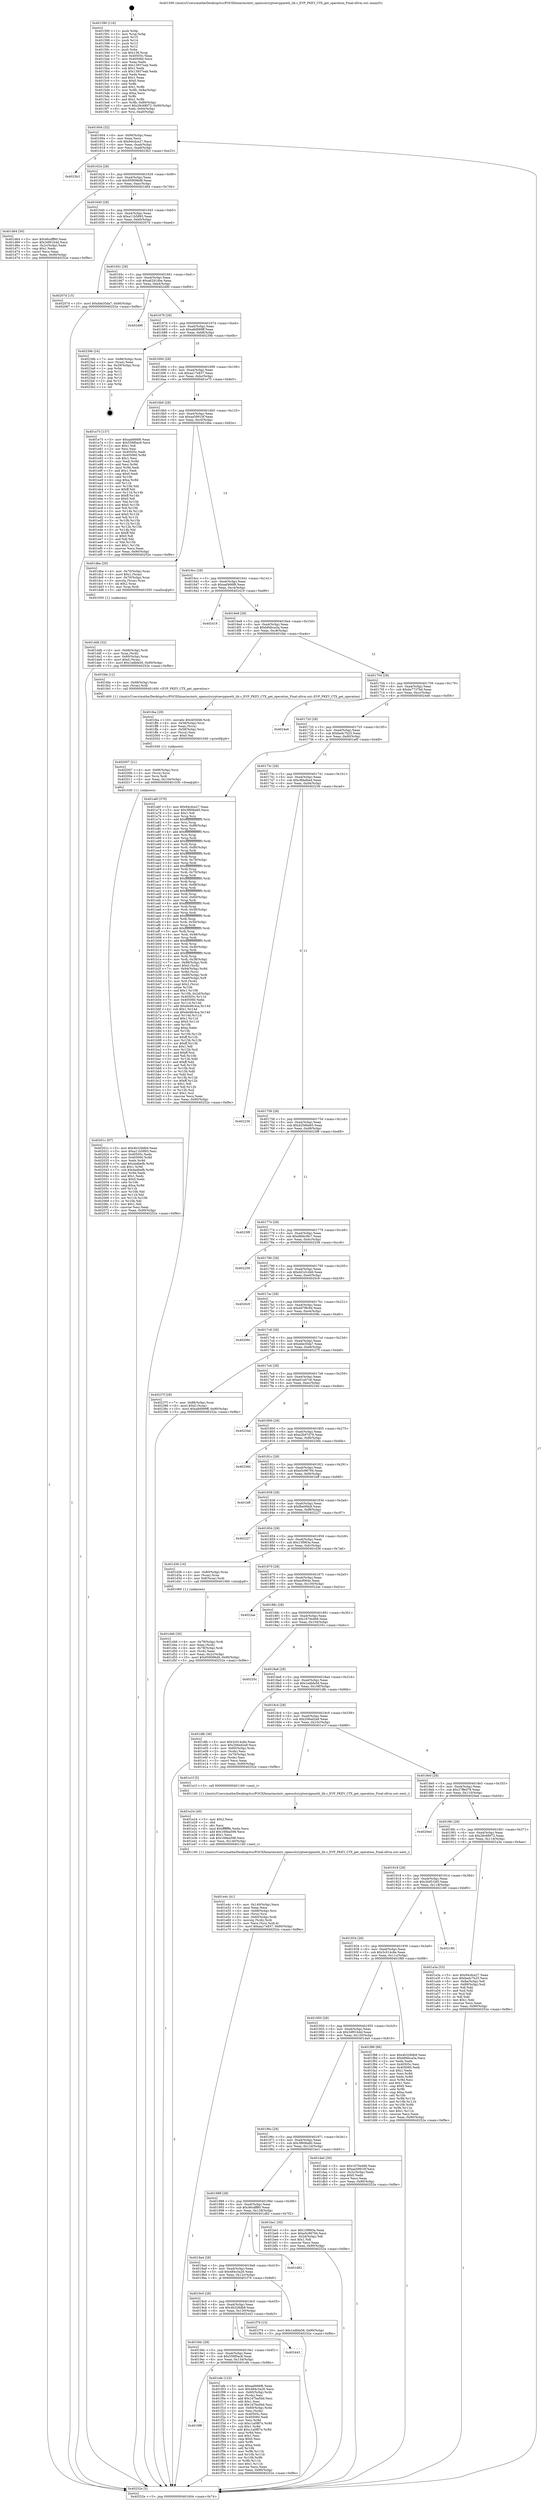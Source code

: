 digraph "0x401590" {
  label = "0x401590 (/mnt/c/Users/mathe/Desktop/tcc/POCII/binaries/extr_opensslcryptoevppmeth_lib.c_EVP_PKEY_CTX_get_operation_Final-ollvm.out::main(0))"
  labelloc = "t"
  node[shape=record]

  Entry [label="",width=0.3,height=0.3,shape=circle,fillcolor=black,style=filled]
  "0x401604" [label="{
     0x401604 [32]\l
     | [instrs]\l
     &nbsp;&nbsp;0x401604 \<+6\>: mov -0x90(%rbp),%eax\l
     &nbsp;&nbsp;0x40160a \<+2\>: mov %eax,%ecx\l
     &nbsp;&nbsp;0x40160c \<+6\>: sub $0x94cdce27,%ecx\l
     &nbsp;&nbsp;0x401612 \<+6\>: mov %eax,-0xa4(%rbp)\l
     &nbsp;&nbsp;0x401618 \<+6\>: mov %ecx,-0xa8(%rbp)\l
     &nbsp;&nbsp;0x40161e \<+6\>: je 00000000004023b3 \<main+0xe23\>\l
  }"]
  "0x4023b3" [label="{
     0x4023b3\l
  }", style=dashed]
  "0x401624" [label="{
     0x401624 [28]\l
     | [instrs]\l
     &nbsp;&nbsp;0x401624 \<+5\>: jmp 0000000000401629 \<main+0x99\>\l
     &nbsp;&nbsp;0x401629 \<+6\>: mov -0xa4(%rbp),%eax\l
     &nbsp;&nbsp;0x40162f \<+5\>: sub $0x959096d9,%eax\l
     &nbsp;&nbsp;0x401634 \<+6\>: mov %eax,-0xac(%rbp)\l
     &nbsp;&nbsp;0x40163a \<+6\>: je 0000000000401d64 \<main+0x7d4\>\l
  }"]
  Exit [label="",width=0.3,height=0.3,shape=circle,fillcolor=black,style=filled,peripheries=2]
  "0x401d64" [label="{
     0x401d64 [30]\l
     | [instrs]\l
     &nbsp;&nbsp;0x401d64 \<+5\>: mov $0x46cdff60,%eax\l
     &nbsp;&nbsp;0x401d69 \<+5\>: mov $0x3df01b4d,%ecx\l
     &nbsp;&nbsp;0x401d6e \<+3\>: mov -0x2c(%rbp),%edx\l
     &nbsp;&nbsp;0x401d71 \<+3\>: cmp $0x1,%edx\l
     &nbsp;&nbsp;0x401d74 \<+3\>: cmovl %ecx,%eax\l
     &nbsp;&nbsp;0x401d77 \<+6\>: mov %eax,-0x90(%rbp)\l
     &nbsp;&nbsp;0x401d7d \<+5\>: jmp 000000000040252e \<main+0xf9e\>\l
  }"]
  "0x401640" [label="{
     0x401640 [28]\l
     | [instrs]\l
     &nbsp;&nbsp;0x401640 \<+5\>: jmp 0000000000401645 \<main+0xb5\>\l
     &nbsp;&nbsp;0x401645 \<+6\>: mov -0xa4(%rbp),%eax\l
     &nbsp;&nbsp;0x40164b \<+5\>: sub $0xa11b5893,%eax\l
     &nbsp;&nbsp;0x401650 \<+6\>: mov %eax,-0xb0(%rbp)\l
     &nbsp;&nbsp;0x401656 \<+6\>: je 000000000040207d \<main+0xaed\>\l
  }"]
  "0x40201c" [label="{
     0x40201c [97]\l
     | [instrs]\l
     &nbsp;&nbsp;0x40201c \<+5\>: mov $0x4b328db9,%eax\l
     &nbsp;&nbsp;0x402021 \<+5\>: mov $0xa11b5893,%esi\l
     &nbsp;&nbsp;0x402026 \<+7\>: mov 0x40505c,%edx\l
     &nbsp;&nbsp;0x40202d \<+8\>: mov 0x405060,%r8d\l
     &nbsp;&nbsp;0x402035 \<+3\>: mov %edx,%r9d\l
     &nbsp;&nbsp;0x402038 \<+7\>: add $0x4adbefb,%r9d\l
     &nbsp;&nbsp;0x40203f \<+4\>: sub $0x1,%r9d\l
     &nbsp;&nbsp;0x402043 \<+7\>: sub $0x4adbefb,%r9d\l
     &nbsp;&nbsp;0x40204a \<+4\>: imul %r9d,%edx\l
     &nbsp;&nbsp;0x40204e \<+3\>: and $0x1,%edx\l
     &nbsp;&nbsp;0x402051 \<+3\>: cmp $0x0,%edx\l
     &nbsp;&nbsp;0x402054 \<+4\>: sete %r10b\l
     &nbsp;&nbsp;0x402058 \<+4\>: cmp $0xa,%r8d\l
     &nbsp;&nbsp;0x40205c \<+4\>: setl %r11b\l
     &nbsp;&nbsp;0x402060 \<+3\>: mov %r10b,%bl\l
     &nbsp;&nbsp;0x402063 \<+3\>: and %r11b,%bl\l
     &nbsp;&nbsp;0x402066 \<+3\>: xor %r11b,%r10b\l
     &nbsp;&nbsp;0x402069 \<+3\>: or %r10b,%bl\l
     &nbsp;&nbsp;0x40206c \<+3\>: test $0x1,%bl\l
     &nbsp;&nbsp;0x40206f \<+3\>: cmovne %esi,%eax\l
     &nbsp;&nbsp;0x402072 \<+6\>: mov %eax,-0x90(%rbp)\l
     &nbsp;&nbsp;0x402078 \<+5\>: jmp 000000000040252e \<main+0xf9e\>\l
  }"]
  "0x40207d" [label="{
     0x40207d [15]\l
     | [instrs]\l
     &nbsp;&nbsp;0x40207d \<+10\>: movl $0xdde35da7,-0x90(%rbp)\l
     &nbsp;&nbsp;0x402087 \<+5\>: jmp 000000000040252e \<main+0xf9e\>\l
  }"]
  "0x40165c" [label="{
     0x40165c [28]\l
     | [instrs]\l
     &nbsp;&nbsp;0x40165c \<+5\>: jmp 0000000000401661 \<main+0xd1\>\l
     &nbsp;&nbsp;0x401661 \<+6\>: mov -0xa4(%rbp),%eax\l
     &nbsp;&nbsp;0x401667 \<+5\>: sub $0xa62914be,%eax\l
     &nbsp;&nbsp;0x40166c \<+6\>: mov %eax,-0xb4(%rbp)\l
     &nbsp;&nbsp;0x401672 \<+6\>: je 0000000000402490 \<main+0xf00\>\l
  }"]
  "0x402007" [label="{
     0x402007 [21]\l
     | [instrs]\l
     &nbsp;&nbsp;0x402007 \<+4\>: mov -0x68(%rbp),%rcx\l
     &nbsp;&nbsp;0x40200b \<+3\>: mov (%rcx),%rcx\l
     &nbsp;&nbsp;0x40200e \<+3\>: mov %rcx,%rdi\l
     &nbsp;&nbsp;0x402011 \<+6\>: mov %eax,-0x144(%rbp)\l
     &nbsp;&nbsp;0x402017 \<+5\>: call 0000000000401030 \<free@plt\>\l
     | [calls]\l
     &nbsp;&nbsp;0x401030 \{1\} (unknown)\l
  }"]
  "0x402490" [label="{
     0x402490\l
  }", style=dashed]
  "0x401678" [label="{
     0x401678 [28]\l
     | [instrs]\l
     &nbsp;&nbsp;0x401678 \<+5\>: jmp 000000000040167d \<main+0xed\>\l
     &nbsp;&nbsp;0x40167d \<+6\>: mov -0xa4(%rbp),%eax\l
     &nbsp;&nbsp;0x401683 \<+5\>: sub $0xa8d999ff,%eax\l
     &nbsp;&nbsp;0x401688 \<+6\>: mov %eax,-0xb8(%rbp)\l
     &nbsp;&nbsp;0x40168e \<+6\>: je 000000000040239b \<main+0xe0b\>\l
  }"]
  "0x401fea" [label="{
     0x401fea [29]\l
     | [instrs]\l
     &nbsp;&nbsp;0x401fea \<+10\>: movabs $0x4030d6,%rdi\l
     &nbsp;&nbsp;0x401ff4 \<+4\>: mov -0x58(%rbp),%rcx\l
     &nbsp;&nbsp;0x401ff8 \<+2\>: mov %eax,(%rcx)\l
     &nbsp;&nbsp;0x401ffa \<+4\>: mov -0x58(%rbp),%rcx\l
     &nbsp;&nbsp;0x401ffe \<+2\>: mov (%rcx),%esi\l
     &nbsp;&nbsp;0x402000 \<+2\>: mov $0x0,%al\l
     &nbsp;&nbsp;0x402002 \<+5\>: call 0000000000401040 \<printf@plt\>\l
     | [calls]\l
     &nbsp;&nbsp;0x401040 \{1\} (unknown)\l
  }"]
  "0x40239b" [label="{
     0x40239b [24]\l
     | [instrs]\l
     &nbsp;&nbsp;0x40239b \<+7\>: mov -0x88(%rbp),%rax\l
     &nbsp;&nbsp;0x4023a2 \<+2\>: mov (%rax),%eax\l
     &nbsp;&nbsp;0x4023a4 \<+4\>: lea -0x28(%rbp),%rsp\l
     &nbsp;&nbsp;0x4023a8 \<+1\>: pop %rbx\l
     &nbsp;&nbsp;0x4023a9 \<+2\>: pop %r12\l
     &nbsp;&nbsp;0x4023ab \<+2\>: pop %r13\l
     &nbsp;&nbsp;0x4023ad \<+2\>: pop %r14\l
     &nbsp;&nbsp;0x4023af \<+2\>: pop %r15\l
     &nbsp;&nbsp;0x4023b1 \<+1\>: pop %rbp\l
     &nbsp;&nbsp;0x4023b2 \<+1\>: ret\l
  }"]
  "0x401694" [label="{
     0x401694 [28]\l
     | [instrs]\l
     &nbsp;&nbsp;0x401694 \<+5\>: jmp 0000000000401699 \<main+0x109\>\l
     &nbsp;&nbsp;0x401699 \<+6\>: mov -0xa4(%rbp),%eax\l
     &nbsp;&nbsp;0x40169f \<+5\>: sub $0xaa17e837,%eax\l
     &nbsp;&nbsp;0x4016a4 \<+6\>: mov %eax,-0xbc(%rbp)\l
     &nbsp;&nbsp;0x4016aa \<+6\>: je 0000000000401e75 \<main+0x8e5\>\l
  }"]
  "0x4019f8" [label="{
     0x4019f8\l
  }", style=dashed]
  "0x401e75" [label="{
     0x401e75 [137]\l
     | [instrs]\l
     &nbsp;&nbsp;0x401e75 \<+5\>: mov $0xaaf466f6,%eax\l
     &nbsp;&nbsp;0x401e7a \<+5\>: mov $0x559f0ac8,%ecx\l
     &nbsp;&nbsp;0x401e7f \<+2\>: mov $0x1,%dl\l
     &nbsp;&nbsp;0x401e81 \<+2\>: xor %esi,%esi\l
     &nbsp;&nbsp;0x401e83 \<+7\>: mov 0x40505c,%edi\l
     &nbsp;&nbsp;0x401e8a \<+8\>: mov 0x405060,%r8d\l
     &nbsp;&nbsp;0x401e92 \<+3\>: sub $0x1,%esi\l
     &nbsp;&nbsp;0x401e95 \<+3\>: mov %edi,%r9d\l
     &nbsp;&nbsp;0x401e98 \<+3\>: add %esi,%r9d\l
     &nbsp;&nbsp;0x401e9b \<+4\>: imul %r9d,%edi\l
     &nbsp;&nbsp;0x401e9f \<+3\>: and $0x1,%edi\l
     &nbsp;&nbsp;0x401ea2 \<+3\>: cmp $0x0,%edi\l
     &nbsp;&nbsp;0x401ea5 \<+4\>: sete %r10b\l
     &nbsp;&nbsp;0x401ea9 \<+4\>: cmp $0xa,%r8d\l
     &nbsp;&nbsp;0x401ead \<+4\>: setl %r11b\l
     &nbsp;&nbsp;0x401eb1 \<+3\>: mov %r10b,%bl\l
     &nbsp;&nbsp;0x401eb4 \<+3\>: xor $0xff,%bl\l
     &nbsp;&nbsp;0x401eb7 \<+3\>: mov %r11b,%r14b\l
     &nbsp;&nbsp;0x401eba \<+4\>: xor $0xff,%r14b\l
     &nbsp;&nbsp;0x401ebe \<+3\>: xor $0x0,%dl\l
     &nbsp;&nbsp;0x401ec1 \<+3\>: mov %bl,%r15b\l
     &nbsp;&nbsp;0x401ec4 \<+4\>: and $0x0,%r15b\l
     &nbsp;&nbsp;0x401ec8 \<+3\>: and %dl,%r10b\l
     &nbsp;&nbsp;0x401ecb \<+3\>: mov %r14b,%r12b\l
     &nbsp;&nbsp;0x401ece \<+4\>: and $0x0,%r12b\l
     &nbsp;&nbsp;0x401ed2 \<+3\>: and %dl,%r11b\l
     &nbsp;&nbsp;0x401ed5 \<+3\>: or %r10b,%r15b\l
     &nbsp;&nbsp;0x401ed8 \<+3\>: or %r11b,%r12b\l
     &nbsp;&nbsp;0x401edb \<+3\>: xor %r12b,%r15b\l
     &nbsp;&nbsp;0x401ede \<+3\>: or %r14b,%bl\l
     &nbsp;&nbsp;0x401ee1 \<+3\>: xor $0xff,%bl\l
     &nbsp;&nbsp;0x401ee4 \<+3\>: or $0x0,%dl\l
     &nbsp;&nbsp;0x401ee7 \<+2\>: and %dl,%bl\l
     &nbsp;&nbsp;0x401ee9 \<+3\>: or %bl,%r15b\l
     &nbsp;&nbsp;0x401eec \<+4\>: test $0x1,%r15b\l
     &nbsp;&nbsp;0x401ef0 \<+3\>: cmovne %ecx,%eax\l
     &nbsp;&nbsp;0x401ef3 \<+6\>: mov %eax,-0x90(%rbp)\l
     &nbsp;&nbsp;0x401ef9 \<+5\>: jmp 000000000040252e \<main+0xf9e\>\l
  }"]
  "0x4016b0" [label="{
     0x4016b0 [28]\l
     | [instrs]\l
     &nbsp;&nbsp;0x4016b0 \<+5\>: jmp 00000000004016b5 \<main+0x125\>\l
     &nbsp;&nbsp;0x4016b5 \<+6\>: mov -0xa4(%rbp),%eax\l
     &nbsp;&nbsp;0x4016bb \<+5\>: sub $0xaa59910f,%eax\l
     &nbsp;&nbsp;0x4016c0 \<+6\>: mov %eax,-0xc0(%rbp)\l
     &nbsp;&nbsp;0x4016c6 \<+6\>: je 0000000000401dbe \<main+0x82e\>\l
  }"]
  "0x401efe" [label="{
     0x401efe [123]\l
     | [instrs]\l
     &nbsp;&nbsp;0x401efe \<+5\>: mov $0xaaf466f6,%eax\l
     &nbsp;&nbsp;0x401f03 \<+5\>: mov $0x484c5a26,%ecx\l
     &nbsp;&nbsp;0x401f08 \<+4\>: mov -0x60(%rbp),%rdx\l
     &nbsp;&nbsp;0x401f0c \<+2\>: mov (%rdx),%esi\l
     &nbsp;&nbsp;0x401f0e \<+6\>: add $0x1d7ba5bd,%esi\l
     &nbsp;&nbsp;0x401f14 \<+3\>: add $0x1,%esi\l
     &nbsp;&nbsp;0x401f17 \<+6\>: sub $0x1d7ba5bd,%esi\l
     &nbsp;&nbsp;0x401f1d \<+4\>: mov -0x60(%rbp),%rdx\l
     &nbsp;&nbsp;0x401f21 \<+2\>: mov %esi,(%rdx)\l
     &nbsp;&nbsp;0x401f23 \<+7\>: mov 0x40505c,%esi\l
     &nbsp;&nbsp;0x401f2a \<+7\>: mov 0x405060,%edi\l
     &nbsp;&nbsp;0x401f31 \<+3\>: mov %esi,%r8d\l
     &nbsp;&nbsp;0x401f34 \<+7\>: sub $0xc1a0f87e,%r8d\l
     &nbsp;&nbsp;0x401f3b \<+4\>: sub $0x1,%r8d\l
     &nbsp;&nbsp;0x401f3f \<+7\>: add $0xc1a0f87e,%r8d\l
     &nbsp;&nbsp;0x401f46 \<+4\>: imul %r8d,%esi\l
     &nbsp;&nbsp;0x401f4a \<+3\>: and $0x1,%esi\l
     &nbsp;&nbsp;0x401f4d \<+3\>: cmp $0x0,%esi\l
     &nbsp;&nbsp;0x401f50 \<+4\>: sete %r9b\l
     &nbsp;&nbsp;0x401f54 \<+3\>: cmp $0xa,%edi\l
     &nbsp;&nbsp;0x401f57 \<+4\>: setl %r10b\l
     &nbsp;&nbsp;0x401f5b \<+3\>: mov %r9b,%r11b\l
     &nbsp;&nbsp;0x401f5e \<+3\>: and %r10b,%r11b\l
     &nbsp;&nbsp;0x401f61 \<+3\>: xor %r10b,%r9b\l
     &nbsp;&nbsp;0x401f64 \<+3\>: or %r9b,%r11b\l
     &nbsp;&nbsp;0x401f67 \<+4\>: test $0x1,%r11b\l
     &nbsp;&nbsp;0x401f6b \<+3\>: cmovne %ecx,%eax\l
     &nbsp;&nbsp;0x401f6e \<+6\>: mov %eax,-0x90(%rbp)\l
     &nbsp;&nbsp;0x401f74 \<+5\>: jmp 000000000040252e \<main+0xf9e\>\l
  }"]
  "0x401dbe" [label="{
     0x401dbe [29]\l
     | [instrs]\l
     &nbsp;&nbsp;0x401dbe \<+4\>: mov -0x70(%rbp),%rax\l
     &nbsp;&nbsp;0x401dc2 \<+6\>: movl $0x1,(%rax)\l
     &nbsp;&nbsp;0x401dc8 \<+4\>: mov -0x70(%rbp),%rax\l
     &nbsp;&nbsp;0x401dcc \<+3\>: movslq (%rax),%rax\l
     &nbsp;&nbsp;0x401dcf \<+4\>: shl $0x2,%rax\l
     &nbsp;&nbsp;0x401dd3 \<+3\>: mov %rax,%rdi\l
     &nbsp;&nbsp;0x401dd6 \<+5\>: call 0000000000401050 \<malloc@plt\>\l
     | [calls]\l
     &nbsp;&nbsp;0x401050 \{1\} (unknown)\l
  }"]
  "0x4016cc" [label="{
     0x4016cc [28]\l
     | [instrs]\l
     &nbsp;&nbsp;0x4016cc \<+5\>: jmp 00000000004016d1 \<main+0x141\>\l
     &nbsp;&nbsp;0x4016d1 \<+6\>: mov -0xa4(%rbp),%eax\l
     &nbsp;&nbsp;0x4016d7 \<+5\>: sub $0xaaf466f6,%eax\l
     &nbsp;&nbsp;0x4016dc \<+6\>: mov %eax,-0xc4(%rbp)\l
     &nbsp;&nbsp;0x4016e2 \<+6\>: je 0000000000402419 \<main+0xe89\>\l
  }"]
  "0x4019dc" [label="{
     0x4019dc [28]\l
     | [instrs]\l
     &nbsp;&nbsp;0x4019dc \<+5\>: jmp 00000000004019e1 \<main+0x451\>\l
     &nbsp;&nbsp;0x4019e1 \<+6\>: mov -0xa4(%rbp),%eax\l
     &nbsp;&nbsp;0x4019e7 \<+5\>: sub $0x559f0ac8,%eax\l
     &nbsp;&nbsp;0x4019ec \<+6\>: mov %eax,-0x134(%rbp)\l
     &nbsp;&nbsp;0x4019f2 \<+6\>: je 0000000000401efe \<main+0x96e\>\l
  }"]
  "0x402419" [label="{
     0x402419\l
  }", style=dashed]
  "0x4016e8" [label="{
     0x4016e8 [28]\l
     | [instrs]\l
     &nbsp;&nbsp;0x4016e8 \<+5\>: jmp 00000000004016ed \<main+0x15d\>\l
     &nbsp;&nbsp;0x4016ed \<+6\>: mov -0xa4(%rbp),%eax\l
     &nbsp;&nbsp;0x4016f3 \<+5\>: sub $0xb84bca3a,%eax\l
     &nbsp;&nbsp;0x4016f8 \<+6\>: mov %eax,-0xc8(%rbp)\l
     &nbsp;&nbsp;0x4016fe \<+6\>: je 0000000000401fde \<main+0xa4e\>\l
  }"]
  "0x402443" [label="{
     0x402443\l
  }", style=dashed]
  "0x401fde" [label="{
     0x401fde [12]\l
     | [instrs]\l
     &nbsp;&nbsp;0x401fde \<+4\>: mov -0x68(%rbp),%rax\l
     &nbsp;&nbsp;0x401fe2 \<+3\>: mov (%rax),%rdi\l
     &nbsp;&nbsp;0x401fe5 \<+5\>: call 0000000000401400 \<EVP_PKEY_CTX_get_operation\>\l
     | [calls]\l
     &nbsp;&nbsp;0x401400 \{1\} (/mnt/c/Users/mathe/Desktop/tcc/POCII/binaries/extr_opensslcryptoevppmeth_lib.c_EVP_PKEY_CTX_get_operation_Final-ollvm.out::EVP_PKEY_CTX_get_operation)\l
  }"]
  "0x401704" [label="{
     0x401704 [28]\l
     | [instrs]\l
     &nbsp;&nbsp;0x401704 \<+5\>: jmp 0000000000401709 \<main+0x179\>\l
     &nbsp;&nbsp;0x401709 \<+6\>: mov -0xa4(%rbp),%eax\l
     &nbsp;&nbsp;0x40170f \<+5\>: sub $0xbe7737bd,%eax\l
     &nbsp;&nbsp;0x401714 \<+6\>: mov %eax,-0xcc(%rbp)\l
     &nbsp;&nbsp;0x40171a \<+6\>: je 00000000004024e6 \<main+0xf56\>\l
  }"]
  "0x4019c0" [label="{
     0x4019c0 [28]\l
     | [instrs]\l
     &nbsp;&nbsp;0x4019c0 \<+5\>: jmp 00000000004019c5 \<main+0x435\>\l
     &nbsp;&nbsp;0x4019c5 \<+6\>: mov -0xa4(%rbp),%eax\l
     &nbsp;&nbsp;0x4019cb \<+5\>: sub $0x4b328db9,%eax\l
     &nbsp;&nbsp;0x4019d0 \<+6\>: mov %eax,-0x130(%rbp)\l
     &nbsp;&nbsp;0x4019d6 \<+6\>: je 0000000000402443 \<main+0xeb3\>\l
  }"]
  "0x4024e6" [label="{
     0x4024e6\l
  }", style=dashed]
  "0x401720" [label="{
     0x401720 [28]\l
     | [instrs]\l
     &nbsp;&nbsp;0x401720 \<+5\>: jmp 0000000000401725 \<main+0x195\>\l
     &nbsp;&nbsp;0x401725 \<+6\>: mov -0xa4(%rbp),%eax\l
     &nbsp;&nbsp;0x40172b \<+5\>: sub $0xbedc7b25,%eax\l
     &nbsp;&nbsp;0x401730 \<+6\>: mov %eax,-0xd0(%rbp)\l
     &nbsp;&nbsp;0x401736 \<+6\>: je 0000000000401a6f \<main+0x4df\>\l
  }"]
  "0x401f79" [label="{
     0x401f79 [15]\l
     | [instrs]\l
     &nbsp;&nbsp;0x401f79 \<+10\>: movl $0x1edbfa56,-0x90(%rbp)\l
     &nbsp;&nbsp;0x401f83 \<+5\>: jmp 000000000040252e \<main+0xf9e\>\l
  }"]
  "0x401a6f" [label="{
     0x401a6f [370]\l
     | [instrs]\l
     &nbsp;&nbsp;0x401a6f \<+5\>: mov $0x94cdce27,%eax\l
     &nbsp;&nbsp;0x401a74 \<+5\>: mov $0x3f606a60,%ecx\l
     &nbsp;&nbsp;0x401a79 \<+2\>: mov $0x1,%dl\l
     &nbsp;&nbsp;0x401a7b \<+3\>: mov %rsp,%rsi\l
     &nbsp;&nbsp;0x401a7e \<+4\>: add $0xfffffffffffffff0,%rsi\l
     &nbsp;&nbsp;0x401a82 \<+3\>: mov %rsi,%rsp\l
     &nbsp;&nbsp;0x401a85 \<+7\>: mov %rsi,-0x88(%rbp)\l
     &nbsp;&nbsp;0x401a8c \<+3\>: mov %rsp,%rsi\l
     &nbsp;&nbsp;0x401a8f \<+4\>: add $0xfffffffffffffff0,%rsi\l
     &nbsp;&nbsp;0x401a93 \<+3\>: mov %rsi,%rsp\l
     &nbsp;&nbsp;0x401a96 \<+3\>: mov %rsp,%rdi\l
     &nbsp;&nbsp;0x401a99 \<+4\>: add $0xfffffffffffffff0,%rdi\l
     &nbsp;&nbsp;0x401a9d \<+3\>: mov %rdi,%rsp\l
     &nbsp;&nbsp;0x401aa0 \<+4\>: mov %rdi,-0x80(%rbp)\l
     &nbsp;&nbsp;0x401aa4 \<+3\>: mov %rsp,%rdi\l
     &nbsp;&nbsp;0x401aa7 \<+4\>: add $0xfffffffffffffff0,%rdi\l
     &nbsp;&nbsp;0x401aab \<+3\>: mov %rdi,%rsp\l
     &nbsp;&nbsp;0x401aae \<+4\>: mov %rdi,-0x78(%rbp)\l
     &nbsp;&nbsp;0x401ab2 \<+3\>: mov %rsp,%rdi\l
     &nbsp;&nbsp;0x401ab5 \<+4\>: add $0xfffffffffffffff0,%rdi\l
     &nbsp;&nbsp;0x401ab9 \<+3\>: mov %rdi,%rsp\l
     &nbsp;&nbsp;0x401abc \<+4\>: mov %rdi,-0x70(%rbp)\l
     &nbsp;&nbsp;0x401ac0 \<+3\>: mov %rsp,%rdi\l
     &nbsp;&nbsp;0x401ac3 \<+4\>: add $0xfffffffffffffff0,%rdi\l
     &nbsp;&nbsp;0x401ac7 \<+3\>: mov %rdi,%rsp\l
     &nbsp;&nbsp;0x401aca \<+4\>: mov %rdi,-0x68(%rbp)\l
     &nbsp;&nbsp;0x401ace \<+3\>: mov %rsp,%rdi\l
     &nbsp;&nbsp;0x401ad1 \<+4\>: add $0xfffffffffffffff0,%rdi\l
     &nbsp;&nbsp;0x401ad5 \<+3\>: mov %rdi,%rsp\l
     &nbsp;&nbsp;0x401ad8 \<+4\>: mov %rdi,-0x60(%rbp)\l
     &nbsp;&nbsp;0x401adc \<+3\>: mov %rsp,%rdi\l
     &nbsp;&nbsp;0x401adf \<+4\>: add $0xfffffffffffffff0,%rdi\l
     &nbsp;&nbsp;0x401ae3 \<+3\>: mov %rdi,%rsp\l
     &nbsp;&nbsp;0x401ae6 \<+4\>: mov %rdi,-0x58(%rbp)\l
     &nbsp;&nbsp;0x401aea \<+3\>: mov %rsp,%rdi\l
     &nbsp;&nbsp;0x401aed \<+4\>: add $0xfffffffffffffff0,%rdi\l
     &nbsp;&nbsp;0x401af1 \<+3\>: mov %rdi,%rsp\l
     &nbsp;&nbsp;0x401af4 \<+4\>: mov %rdi,-0x50(%rbp)\l
     &nbsp;&nbsp;0x401af8 \<+3\>: mov %rsp,%rdi\l
     &nbsp;&nbsp;0x401afb \<+4\>: add $0xfffffffffffffff0,%rdi\l
     &nbsp;&nbsp;0x401aff \<+3\>: mov %rdi,%rsp\l
     &nbsp;&nbsp;0x401b02 \<+4\>: mov %rdi,-0x48(%rbp)\l
     &nbsp;&nbsp;0x401b06 \<+3\>: mov %rsp,%rdi\l
     &nbsp;&nbsp;0x401b09 \<+4\>: add $0xfffffffffffffff0,%rdi\l
     &nbsp;&nbsp;0x401b0d \<+3\>: mov %rdi,%rsp\l
     &nbsp;&nbsp;0x401b10 \<+4\>: mov %rdi,-0x40(%rbp)\l
     &nbsp;&nbsp;0x401b14 \<+3\>: mov %rsp,%rdi\l
     &nbsp;&nbsp;0x401b17 \<+4\>: add $0xfffffffffffffff0,%rdi\l
     &nbsp;&nbsp;0x401b1b \<+3\>: mov %rdi,%rsp\l
     &nbsp;&nbsp;0x401b1e \<+4\>: mov %rdi,-0x38(%rbp)\l
     &nbsp;&nbsp;0x401b22 \<+7\>: mov -0x88(%rbp),%rdi\l
     &nbsp;&nbsp;0x401b29 \<+6\>: movl $0x0,(%rdi)\l
     &nbsp;&nbsp;0x401b2f \<+7\>: mov -0x94(%rbp),%r8d\l
     &nbsp;&nbsp;0x401b36 \<+3\>: mov %r8d,(%rsi)\l
     &nbsp;&nbsp;0x401b39 \<+4\>: mov -0x80(%rbp),%rdi\l
     &nbsp;&nbsp;0x401b3d \<+7\>: mov -0xa0(%rbp),%r9\l
     &nbsp;&nbsp;0x401b44 \<+3\>: mov %r9,(%rdi)\l
     &nbsp;&nbsp;0x401b47 \<+3\>: cmpl $0x2,(%rsi)\l
     &nbsp;&nbsp;0x401b4a \<+4\>: setne %r10b\l
     &nbsp;&nbsp;0x401b4e \<+4\>: and $0x1,%r10b\l
     &nbsp;&nbsp;0x401b52 \<+4\>: mov %r10b,-0x2d(%rbp)\l
     &nbsp;&nbsp;0x401b56 \<+8\>: mov 0x40505c,%r11d\l
     &nbsp;&nbsp;0x401b5e \<+7\>: mov 0x405060,%ebx\l
     &nbsp;&nbsp;0x401b65 \<+3\>: mov %r11d,%r14d\l
     &nbsp;&nbsp;0x401b68 \<+7\>: add $0xde48c4ca,%r14d\l
     &nbsp;&nbsp;0x401b6f \<+4\>: sub $0x1,%r14d\l
     &nbsp;&nbsp;0x401b73 \<+7\>: sub $0xde48c4ca,%r14d\l
     &nbsp;&nbsp;0x401b7a \<+4\>: imul %r14d,%r11d\l
     &nbsp;&nbsp;0x401b7e \<+4\>: and $0x1,%r11d\l
     &nbsp;&nbsp;0x401b82 \<+4\>: cmp $0x0,%r11d\l
     &nbsp;&nbsp;0x401b86 \<+4\>: sete %r10b\l
     &nbsp;&nbsp;0x401b8a \<+3\>: cmp $0xa,%ebx\l
     &nbsp;&nbsp;0x401b8d \<+4\>: setl %r15b\l
     &nbsp;&nbsp;0x401b91 \<+3\>: mov %r10b,%r12b\l
     &nbsp;&nbsp;0x401b94 \<+4\>: xor $0xff,%r12b\l
     &nbsp;&nbsp;0x401b98 \<+3\>: mov %r15b,%r13b\l
     &nbsp;&nbsp;0x401b9b \<+4\>: xor $0xff,%r13b\l
     &nbsp;&nbsp;0x401b9f \<+3\>: xor $0x1,%dl\l
     &nbsp;&nbsp;0x401ba2 \<+3\>: mov %r12b,%sil\l
     &nbsp;&nbsp;0x401ba5 \<+4\>: and $0xff,%sil\l
     &nbsp;&nbsp;0x401ba9 \<+3\>: and %dl,%r10b\l
     &nbsp;&nbsp;0x401bac \<+3\>: mov %r13b,%dil\l
     &nbsp;&nbsp;0x401baf \<+4\>: and $0xff,%dil\l
     &nbsp;&nbsp;0x401bb3 \<+3\>: and %dl,%r15b\l
     &nbsp;&nbsp;0x401bb6 \<+3\>: or %r10b,%sil\l
     &nbsp;&nbsp;0x401bb9 \<+3\>: or %r15b,%dil\l
     &nbsp;&nbsp;0x401bbc \<+3\>: xor %dil,%sil\l
     &nbsp;&nbsp;0x401bbf \<+3\>: or %r13b,%r12b\l
     &nbsp;&nbsp;0x401bc2 \<+4\>: xor $0xff,%r12b\l
     &nbsp;&nbsp;0x401bc6 \<+3\>: or $0x1,%dl\l
     &nbsp;&nbsp;0x401bc9 \<+3\>: and %dl,%r12b\l
     &nbsp;&nbsp;0x401bcc \<+3\>: or %r12b,%sil\l
     &nbsp;&nbsp;0x401bcf \<+4\>: test $0x1,%sil\l
     &nbsp;&nbsp;0x401bd3 \<+3\>: cmovne %ecx,%eax\l
     &nbsp;&nbsp;0x401bd6 \<+6\>: mov %eax,-0x90(%rbp)\l
     &nbsp;&nbsp;0x401bdc \<+5\>: jmp 000000000040252e \<main+0xf9e\>\l
  }"]
  "0x40173c" [label="{
     0x40173c [28]\l
     | [instrs]\l
     &nbsp;&nbsp;0x40173c \<+5\>: jmp 0000000000401741 \<main+0x1b1\>\l
     &nbsp;&nbsp;0x401741 \<+6\>: mov -0xa4(%rbp),%eax\l
     &nbsp;&nbsp;0x401747 \<+5\>: sub $0xcfbbdbe4,%eax\l
     &nbsp;&nbsp;0x40174c \<+6\>: mov %eax,-0xd4(%rbp)\l
     &nbsp;&nbsp;0x401752 \<+6\>: je 0000000000402236 \<main+0xca6\>\l
  }"]
  "0x4019a4" [label="{
     0x4019a4 [28]\l
     | [instrs]\l
     &nbsp;&nbsp;0x4019a4 \<+5\>: jmp 00000000004019a9 \<main+0x419\>\l
     &nbsp;&nbsp;0x4019a9 \<+6\>: mov -0xa4(%rbp),%eax\l
     &nbsp;&nbsp;0x4019af \<+5\>: sub $0x484c5a26,%eax\l
     &nbsp;&nbsp;0x4019b4 \<+6\>: mov %eax,-0x12c(%rbp)\l
     &nbsp;&nbsp;0x4019ba \<+6\>: je 0000000000401f79 \<main+0x9e9\>\l
  }"]
  "0x402236" [label="{
     0x402236\l
  }", style=dashed]
  "0x401758" [label="{
     0x401758 [28]\l
     | [instrs]\l
     &nbsp;&nbsp;0x401758 \<+5\>: jmp 000000000040175d \<main+0x1cd\>\l
     &nbsp;&nbsp;0x40175d \<+6\>: mov -0xa4(%rbp),%eax\l
     &nbsp;&nbsp;0x401763 \<+5\>: sub $0xd2566e65,%eax\l
     &nbsp;&nbsp;0x401768 \<+6\>: mov %eax,-0xd8(%rbp)\l
     &nbsp;&nbsp;0x40176e \<+6\>: je 00000000004023f8 \<main+0xe68\>\l
  }"]
  "0x401d82" [label="{
     0x401d82\l
  }", style=dashed]
  "0x4023f8" [label="{
     0x4023f8\l
  }", style=dashed]
  "0x401774" [label="{
     0x401774 [28]\l
     | [instrs]\l
     &nbsp;&nbsp;0x401774 \<+5\>: jmp 0000000000401779 \<main+0x1e9\>\l
     &nbsp;&nbsp;0x401779 \<+6\>: mov -0xa4(%rbp),%eax\l
     &nbsp;&nbsp;0x40177f \<+5\>: sub $0xd6bb38c7,%eax\l
     &nbsp;&nbsp;0x401784 \<+6\>: mov %eax,-0xdc(%rbp)\l
     &nbsp;&nbsp;0x40178a \<+6\>: je 0000000000402258 \<main+0xcc8\>\l
  }"]
  "0x401e4c" [label="{
     0x401e4c [41]\l
     | [instrs]\l
     &nbsp;&nbsp;0x401e4c \<+6\>: mov -0x140(%rbp),%ecx\l
     &nbsp;&nbsp;0x401e52 \<+3\>: imul %eax,%ecx\l
     &nbsp;&nbsp;0x401e55 \<+4\>: mov -0x68(%rbp),%rsi\l
     &nbsp;&nbsp;0x401e59 \<+3\>: mov (%rsi),%rsi\l
     &nbsp;&nbsp;0x401e5c \<+4\>: mov -0x60(%rbp),%rdi\l
     &nbsp;&nbsp;0x401e60 \<+3\>: movslq (%rdi),%rdi\l
     &nbsp;&nbsp;0x401e63 \<+3\>: mov %ecx,(%rsi,%rdi,4)\l
     &nbsp;&nbsp;0x401e66 \<+10\>: movl $0xaa17e837,-0x90(%rbp)\l
     &nbsp;&nbsp;0x401e70 \<+5\>: jmp 000000000040252e \<main+0xf9e\>\l
  }"]
  "0x402258" [label="{
     0x402258\l
  }", style=dashed]
  "0x401790" [label="{
     0x401790 [28]\l
     | [instrs]\l
     &nbsp;&nbsp;0x401790 \<+5\>: jmp 0000000000401795 \<main+0x205\>\l
     &nbsp;&nbsp;0x401795 \<+6\>: mov -0xa4(%rbp),%eax\l
     &nbsp;&nbsp;0x40179b \<+5\>: sub $0xdd1d1d46,%eax\l
     &nbsp;&nbsp;0x4017a0 \<+6\>: mov %eax,-0xe0(%rbp)\l
     &nbsp;&nbsp;0x4017a6 \<+6\>: je 00000000004020c9 \<main+0xb39\>\l
  }"]
  "0x401e24" [label="{
     0x401e24 [40]\l
     | [instrs]\l
     &nbsp;&nbsp;0x401e24 \<+5\>: mov $0x2,%ecx\l
     &nbsp;&nbsp;0x401e29 \<+1\>: cltd\l
     &nbsp;&nbsp;0x401e2a \<+2\>: idiv %ecx\l
     &nbsp;&nbsp;0x401e2c \<+6\>: imul $0xfffffffe,%edx,%ecx\l
     &nbsp;&nbsp;0x401e32 \<+6\>: add $0x168ea598,%ecx\l
     &nbsp;&nbsp;0x401e38 \<+3\>: add $0x1,%ecx\l
     &nbsp;&nbsp;0x401e3b \<+6\>: sub $0x168ea598,%ecx\l
     &nbsp;&nbsp;0x401e41 \<+6\>: mov %ecx,-0x140(%rbp)\l
     &nbsp;&nbsp;0x401e47 \<+5\>: call 0000000000401160 \<next_i\>\l
     | [calls]\l
     &nbsp;&nbsp;0x401160 \{1\} (/mnt/c/Users/mathe/Desktop/tcc/POCII/binaries/extr_opensslcryptoevppmeth_lib.c_EVP_PKEY_CTX_get_operation_Final-ollvm.out::next_i)\l
  }"]
  "0x4020c9" [label="{
     0x4020c9\l
  }", style=dashed]
  "0x4017ac" [label="{
     0x4017ac [28]\l
     | [instrs]\l
     &nbsp;&nbsp;0x4017ac \<+5\>: jmp 00000000004017b1 \<main+0x221\>\l
     &nbsp;&nbsp;0x4017b1 \<+6\>: mov -0xa4(%rbp),%eax\l
     &nbsp;&nbsp;0x4017b7 \<+5\>: sub $0xdd7f8c9d,%eax\l
     &nbsp;&nbsp;0x4017bc \<+6\>: mov %eax,-0xe4(%rbp)\l
     &nbsp;&nbsp;0x4017c2 \<+6\>: je 000000000040208c \<main+0xafc\>\l
  }"]
  "0x401ddb" [label="{
     0x401ddb [32]\l
     | [instrs]\l
     &nbsp;&nbsp;0x401ddb \<+4\>: mov -0x68(%rbp),%rdi\l
     &nbsp;&nbsp;0x401ddf \<+3\>: mov %rax,(%rdi)\l
     &nbsp;&nbsp;0x401de2 \<+4\>: mov -0x60(%rbp),%rax\l
     &nbsp;&nbsp;0x401de6 \<+6\>: movl $0x0,(%rax)\l
     &nbsp;&nbsp;0x401dec \<+10\>: movl $0x1edbfa56,-0x90(%rbp)\l
     &nbsp;&nbsp;0x401df6 \<+5\>: jmp 000000000040252e \<main+0xf9e\>\l
  }"]
  "0x40208c" [label="{
     0x40208c\l
  }", style=dashed]
  "0x4017c8" [label="{
     0x4017c8 [28]\l
     | [instrs]\l
     &nbsp;&nbsp;0x4017c8 \<+5\>: jmp 00000000004017cd \<main+0x23d\>\l
     &nbsp;&nbsp;0x4017cd \<+6\>: mov -0xa4(%rbp),%eax\l
     &nbsp;&nbsp;0x4017d3 \<+5\>: sub $0xdde35da7,%eax\l
     &nbsp;&nbsp;0x4017d8 \<+6\>: mov %eax,-0xe8(%rbp)\l
     &nbsp;&nbsp;0x4017de \<+6\>: je 000000000040237f \<main+0xdef\>\l
  }"]
  "0x401d46" [label="{
     0x401d46 [30]\l
     | [instrs]\l
     &nbsp;&nbsp;0x401d46 \<+4\>: mov -0x78(%rbp),%rdi\l
     &nbsp;&nbsp;0x401d4a \<+2\>: mov %eax,(%rdi)\l
     &nbsp;&nbsp;0x401d4c \<+4\>: mov -0x78(%rbp),%rdi\l
     &nbsp;&nbsp;0x401d50 \<+2\>: mov (%rdi),%eax\l
     &nbsp;&nbsp;0x401d52 \<+3\>: mov %eax,-0x2c(%rbp)\l
     &nbsp;&nbsp;0x401d55 \<+10\>: movl $0x959096d9,-0x90(%rbp)\l
     &nbsp;&nbsp;0x401d5f \<+5\>: jmp 000000000040252e \<main+0xf9e\>\l
  }"]
  "0x40237f" [label="{
     0x40237f [28]\l
     | [instrs]\l
     &nbsp;&nbsp;0x40237f \<+7\>: mov -0x88(%rbp),%rax\l
     &nbsp;&nbsp;0x402386 \<+6\>: movl $0x0,(%rax)\l
     &nbsp;&nbsp;0x40238c \<+10\>: movl $0xa8d999ff,-0x90(%rbp)\l
     &nbsp;&nbsp;0x402396 \<+5\>: jmp 000000000040252e \<main+0xf9e\>\l
  }"]
  "0x4017e4" [label="{
     0x4017e4 [28]\l
     | [instrs]\l
     &nbsp;&nbsp;0x4017e4 \<+5\>: jmp 00000000004017e9 \<main+0x259\>\l
     &nbsp;&nbsp;0x4017e9 \<+6\>: mov -0xa4(%rbp),%eax\l
     &nbsp;&nbsp;0x4017ef \<+5\>: sub $0xe01a47c6,%eax\l
     &nbsp;&nbsp;0x4017f4 \<+6\>: mov %eax,-0xec(%rbp)\l
     &nbsp;&nbsp;0x4017fa \<+6\>: je 000000000040234d \<main+0xdbd\>\l
  }"]
  "0x401988" [label="{
     0x401988 [28]\l
     | [instrs]\l
     &nbsp;&nbsp;0x401988 \<+5\>: jmp 000000000040198d \<main+0x3fd\>\l
     &nbsp;&nbsp;0x40198d \<+6\>: mov -0xa4(%rbp),%eax\l
     &nbsp;&nbsp;0x401993 \<+5\>: sub $0x46cdff60,%eax\l
     &nbsp;&nbsp;0x401998 \<+6\>: mov %eax,-0x128(%rbp)\l
     &nbsp;&nbsp;0x40199e \<+6\>: je 0000000000401d82 \<main+0x7f2\>\l
  }"]
  "0x40234d" [label="{
     0x40234d\l
  }", style=dashed]
  "0x401800" [label="{
     0x401800 [28]\l
     | [instrs]\l
     &nbsp;&nbsp;0x401800 \<+5\>: jmp 0000000000401805 \<main+0x275\>\l
     &nbsp;&nbsp;0x401805 \<+6\>: mov -0xa4(%rbp),%eax\l
     &nbsp;&nbsp;0x40180b \<+5\>: sub $0xe2b97d78,%eax\l
     &nbsp;&nbsp;0x401810 \<+6\>: mov %eax,-0xf0(%rbp)\l
     &nbsp;&nbsp;0x401816 \<+6\>: je 000000000040236b \<main+0xddb\>\l
  }"]
  "0x401be1" [label="{
     0x401be1 [30]\l
     | [instrs]\l
     &nbsp;&nbsp;0x401be1 \<+5\>: mov $0x15f983a,%eax\l
     &nbsp;&nbsp;0x401be6 \<+5\>: mov $0xe5c96794,%ecx\l
     &nbsp;&nbsp;0x401beb \<+3\>: mov -0x2d(%rbp),%dl\l
     &nbsp;&nbsp;0x401bee \<+3\>: test $0x1,%dl\l
     &nbsp;&nbsp;0x401bf1 \<+3\>: cmovne %ecx,%eax\l
     &nbsp;&nbsp;0x401bf4 \<+6\>: mov %eax,-0x90(%rbp)\l
     &nbsp;&nbsp;0x401bfa \<+5\>: jmp 000000000040252e \<main+0xf9e\>\l
  }"]
  "0x40236b" [label="{
     0x40236b\l
  }", style=dashed]
  "0x40181c" [label="{
     0x40181c [28]\l
     | [instrs]\l
     &nbsp;&nbsp;0x40181c \<+5\>: jmp 0000000000401821 \<main+0x291\>\l
     &nbsp;&nbsp;0x401821 \<+6\>: mov -0xa4(%rbp),%eax\l
     &nbsp;&nbsp;0x401827 \<+5\>: sub $0xe5c96794,%eax\l
     &nbsp;&nbsp;0x40182c \<+6\>: mov %eax,-0xf4(%rbp)\l
     &nbsp;&nbsp;0x401832 \<+6\>: je 0000000000401bff \<main+0x66f\>\l
  }"]
  "0x40196c" [label="{
     0x40196c [28]\l
     | [instrs]\l
     &nbsp;&nbsp;0x40196c \<+5\>: jmp 0000000000401971 \<main+0x3e1\>\l
     &nbsp;&nbsp;0x401971 \<+6\>: mov -0xa4(%rbp),%eax\l
     &nbsp;&nbsp;0x401977 \<+5\>: sub $0x3f606a60,%eax\l
     &nbsp;&nbsp;0x40197c \<+6\>: mov %eax,-0x124(%rbp)\l
     &nbsp;&nbsp;0x401982 \<+6\>: je 0000000000401be1 \<main+0x651\>\l
  }"]
  "0x401bff" [label="{
     0x401bff\l
  }", style=dashed]
  "0x401838" [label="{
     0x401838 [28]\l
     | [instrs]\l
     &nbsp;&nbsp;0x401838 \<+5\>: jmp 000000000040183d \<main+0x2ad\>\l
     &nbsp;&nbsp;0x40183d \<+6\>: mov -0xa4(%rbp),%eax\l
     &nbsp;&nbsp;0x401843 \<+5\>: sub $0xfbe0fdc8,%eax\l
     &nbsp;&nbsp;0x401848 \<+6\>: mov %eax,-0xf8(%rbp)\l
     &nbsp;&nbsp;0x40184e \<+6\>: je 0000000000402227 \<main+0xc97\>\l
  }"]
  "0x401da0" [label="{
     0x401da0 [30]\l
     | [instrs]\l
     &nbsp;&nbsp;0x401da0 \<+5\>: mov $0x1670e466,%eax\l
     &nbsp;&nbsp;0x401da5 \<+5\>: mov $0xaa59910f,%ecx\l
     &nbsp;&nbsp;0x401daa \<+3\>: mov -0x2c(%rbp),%edx\l
     &nbsp;&nbsp;0x401dad \<+3\>: cmp $0x0,%edx\l
     &nbsp;&nbsp;0x401db0 \<+3\>: cmove %ecx,%eax\l
     &nbsp;&nbsp;0x401db3 \<+6\>: mov %eax,-0x90(%rbp)\l
     &nbsp;&nbsp;0x401db9 \<+5\>: jmp 000000000040252e \<main+0xf9e\>\l
  }"]
  "0x402227" [label="{
     0x402227\l
  }", style=dashed]
  "0x401854" [label="{
     0x401854 [28]\l
     | [instrs]\l
     &nbsp;&nbsp;0x401854 \<+5\>: jmp 0000000000401859 \<main+0x2c9\>\l
     &nbsp;&nbsp;0x401859 \<+6\>: mov -0xa4(%rbp),%eax\l
     &nbsp;&nbsp;0x40185f \<+5\>: sub $0x15f983a,%eax\l
     &nbsp;&nbsp;0x401864 \<+6\>: mov %eax,-0xfc(%rbp)\l
     &nbsp;&nbsp;0x40186a \<+6\>: je 0000000000401d36 \<main+0x7a6\>\l
  }"]
  "0x401950" [label="{
     0x401950 [28]\l
     | [instrs]\l
     &nbsp;&nbsp;0x401950 \<+5\>: jmp 0000000000401955 \<main+0x3c5\>\l
     &nbsp;&nbsp;0x401955 \<+6\>: mov -0xa4(%rbp),%eax\l
     &nbsp;&nbsp;0x40195b \<+5\>: sub $0x3df01b4d,%eax\l
     &nbsp;&nbsp;0x401960 \<+6\>: mov %eax,-0x120(%rbp)\l
     &nbsp;&nbsp;0x401966 \<+6\>: je 0000000000401da0 \<main+0x810\>\l
  }"]
  "0x401d36" [label="{
     0x401d36 [16]\l
     | [instrs]\l
     &nbsp;&nbsp;0x401d36 \<+4\>: mov -0x80(%rbp),%rax\l
     &nbsp;&nbsp;0x401d3a \<+3\>: mov (%rax),%rax\l
     &nbsp;&nbsp;0x401d3d \<+4\>: mov 0x8(%rax),%rdi\l
     &nbsp;&nbsp;0x401d41 \<+5\>: call 0000000000401060 \<atoi@plt\>\l
     | [calls]\l
     &nbsp;&nbsp;0x401060 \{1\} (unknown)\l
  }"]
  "0x401870" [label="{
     0x401870 [28]\l
     | [instrs]\l
     &nbsp;&nbsp;0x401870 \<+5\>: jmp 0000000000401875 \<main+0x2e5\>\l
     &nbsp;&nbsp;0x401875 \<+6\>: mov -0xa4(%rbp),%eax\l
     &nbsp;&nbsp;0x40187b \<+5\>: sub $0xecf064e,%eax\l
     &nbsp;&nbsp;0x401880 \<+6\>: mov %eax,-0x100(%rbp)\l
     &nbsp;&nbsp;0x401886 \<+6\>: je 00000000004022ae \<main+0xd1e\>\l
  }"]
  "0x401f88" [label="{
     0x401f88 [86]\l
     | [instrs]\l
     &nbsp;&nbsp;0x401f88 \<+5\>: mov $0x4b328db9,%eax\l
     &nbsp;&nbsp;0x401f8d \<+5\>: mov $0xb84bca3a,%ecx\l
     &nbsp;&nbsp;0x401f92 \<+2\>: xor %edx,%edx\l
     &nbsp;&nbsp;0x401f94 \<+7\>: mov 0x40505c,%esi\l
     &nbsp;&nbsp;0x401f9b \<+7\>: mov 0x405060,%edi\l
     &nbsp;&nbsp;0x401fa2 \<+3\>: sub $0x1,%edx\l
     &nbsp;&nbsp;0x401fa5 \<+3\>: mov %esi,%r8d\l
     &nbsp;&nbsp;0x401fa8 \<+3\>: add %edx,%r8d\l
     &nbsp;&nbsp;0x401fab \<+4\>: imul %r8d,%esi\l
     &nbsp;&nbsp;0x401faf \<+3\>: and $0x1,%esi\l
     &nbsp;&nbsp;0x401fb2 \<+3\>: cmp $0x0,%esi\l
     &nbsp;&nbsp;0x401fb5 \<+4\>: sete %r9b\l
     &nbsp;&nbsp;0x401fb9 \<+3\>: cmp $0xa,%edi\l
     &nbsp;&nbsp;0x401fbc \<+4\>: setl %r10b\l
     &nbsp;&nbsp;0x401fc0 \<+3\>: mov %r9b,%r11b\l
     &nbsp;&nbsp;0x401fc3 \<+3\>: and %r10b,%r11b\l
     &nbsp;&nbsp;0x401fc6 \<+3\>: xor %r10b,%r9b\l
     &nbsp;&nbsp;0x401fc9 \<+3\>: or %r9b,%r11b\l
     &nbsp;&nbsp;0x401fcc \<+4\>: test $0x1,%r11b\l
     &nbsp;&nbsp;0x401fd0 \<+3\>: cmovne %ecx,%eax\l
     &nbsp;&nbsp;0x401fd3 \<+6\>: mov %eax,-0x90(%rbp)\l
     &nbsp;&nbsp;0x401fd9 \<+5\>: jmp 000000000040252e \<main+0xf9e\>\l
  }"]
  "0x4022ae" [label="{
     0x4022ae\l
  }", style=dashed]
  "0x40188c" [label="{
     0x40188c [28]\l
     | [instrs]\l
     &nbsp;&nbsp;0x40188c \<+5\>: jmp 0000000000401891 \<main+0x301\>\l
     &nbsp;&nbsp;0x401891 \<+6\>: mov -0xa4(%rbp),%eax\l
     &nbsp;&nbsp;0x401897 \<+5\>: sub $0x1670e466,%eax\l
     &nbsp;&nbsp;0x40189c \<+6\>: mov %eax,-0x104(%rbp)\l
     &nbsp;&nbsp;0x4018a2 \<+6\>: je 000000000040235c \<main+0xdcc\>\l
  }"]
  "0x401934" [label="{
     0x401934 [28]\l
     | [instrs]\l
     &nbsp;&nbsp;0x401934 \<+5\>: jmp 0000000000401939 \<main+0x3a9\>\l
     &nbsp;&nbsp;0x401939 \<+6\>: mov -0xa4(%rbp),%eax\l
     &nbsp;&nbsp;0x40193f \<+5\>: sub $0x3c014c6e,%eax\l
     &nbsp;&nbsp;0x401944 \<+6\>: mov %eax,-0x11c(%rbp)\l
     &nbsp;&nbsp;0x40194a \<+6\>: je 0000000000401f88 \<main+0x9f8\>\l
  }"]
  "0x40235c" [label="{
     0x40235c\l
  }", style=dashed]
  "0x4018a8" [label="{
     0x4018a8 [28]\l
     | [instrs]\l
     &nbsp;&nbsp;0x4018a8 \<+5\>: jmp 00000000004018ad \<main+0x31d\>\l
     &nbsp;&nbsp;0x4018ad \<+6\>: mov -0xa4(%rbp),%eax\l
     &nbsp;&nbsp;0x4018b3 \<+5\>: sub $0x1edbfa56,%eax\l
     &nbsp;&nbsp;0x4018b8 \<+6\>: mov %eax,-0x108(%rbp)\l
     &nbsp;&nbsp;0x4018be \<+6\>: je 0000000000401dfb \<main+0x86b\>\l
  }"]
  "0x402180" [label="{
     0x402180\l
  }", style=dashed]
  "0x401dfb" [label="{
     0x401dfb [36]\l
     | [instrs]\l
     &nbsp;&nbsp;0x401dfb \<+5\>: mov $0x3c014c6e,%eax\l
     &nbsp;&nbsp;0x401e00 \<+5\>: mov $0x206ed2a9,%ecx\l
     &nbsp;&nbsp;0x401e05 \<+4\>: mov -0x60(%rbp),%rdx\l
     &nbsp;&nbsp;0x401e09 \<+2\>: mov (%rdx),%esi\l
     &nbsp;&nbsp;0x401e0b \<+4\>: mov -0x70(%rbp),%rdx\l
     &nbsp;&nbsp;0x401e0f \<+2\>: cmp (%rdx),%esi\l
     &nbsp;&nbsp;0x401e11 \<+3\>: cmovl %ecx,%eax\l
     &nbsp;&nbsp;0x401e14 \<+6\>: mov %eax,-0x90(%rbp)\l
     &nbsp;&nbsp;0x401e1a \<+5\>: jmp 000000000040252e \<main+0xf9e\>\l
  }"]
  "0x4018c4" [label="{
     0x4018c4 [28]\l
     | [instrs]\l
     &nbsp;&nbsp;0x4018c4 \<+5\>: jmp 00000000004018c9 \<main+0x339\>\l
     &nbsp;&nbsp;0x4018c9 \<+6\>: mov -0xa4(%rbp),%eax\l
     &nbsp;&nbsp;0x4018cf \<+5\>: sub $0x206ed2a9,%eax\l
     &nbsp;&nbsp;0x4018d4 \<+6\>: mov %eax,-0x10c(%rbp)\l
     &nbsp;&nbsp;0x4018da \<+6\>: je 0000000000401e1f \<main+0x88f\>\l
  }"]
  "0x401590" [label="{
     0x401590 [116]\l
     | [instrs]\l
     &nbsp;&nbsp;0x401590 \<+1\>: push %rbp\l
     &nbsp;&nbsp;0x401591 \<+3\>: mov %rsp,%rbp\l
     &nbsp;&nbsp;0x401594 \<+2\>: push %r15\l
     &nbsp;&nbsp;0x401596 \<+2\>: push %r14\l
     &nbsp;&nbsp;0x401598 \<+2\>: push %r13\l
     &nbsp;&nbsp;0x40159a \<+2\>: push %r12\l
     &nbsp;&nbsp;0x40159c \<+1\>: push %rbx\l
     &nbsp;&nbsp;0x40159d \<+7\>: sub $0x138,%rsp\l
     &nbsp;&nbsp;0x4015a4 \<+7\>: mov 0x40505c,%eax\l
     &nbsp;&nbsp;0x4015ab \<+7\>: mov 0x405060,%ecx\l
     &nbsp;&nbsp;0x4015b2 \<+2\>: mov %eax,%edx\l
     &nbsp;&nbsp;0x4015b4 \<+6\>: add $0x13937eab,%edx\l
     &nbsp;&nbsp;0x4015ba \<+3\>: sub $0x1,%edx\l
     &nbsp;&nbsp;0x4015bd \<+6\>: sub $0x13937eab,%edx\l
     &nbsp;&nbsp;0x4015c3 \<+3\>: imul %edx,%eax\l
     &nbsp;&nbsp;0x4015c6 \<+3\>: and $0x1,%eax\l
     &nbsp;&nbsp;0x4015c9 \<+3\>: cmp $0x0,%eax\l
     &nbsp;&nbsp;0x4015cc \<+4\>: sete %r8b\l
     &nbsp;&nbsp;0x4015d0 \<+4\>: and $0x1,%r8b\l
     &nbsp;&nbsp;0x4015d4 \<+7\>: mov %r8b,-0x8a(%rbp)\l
     &nbsp;&nbsp;0x4015db \<+3\>: cmp $0xa,%ecx\l
     &nbsp;&nbsp;0x4015de \<+4\>: setl %r8b\l
     &nbsp;&nbsp;0x4015e2 \<+4\>: and $0x1,%r8b\l
     &nbsp;&nbsp;0x4015e6 \<+7\>: mov %r8b,-0x89(%rbp)\l
     &nbsp;&nbsp;0x4015ed \<+10\>: movl $0x28c68972,-0x90(%rbp)\l
     &nbsp;&nbsp;0x4015f7 \<+6\>: mov %edi,-0x94(%rbp)\l
     &nbsp;&nbsp;0x4015fd \<+7\>: mov %rsi,-0xa0(%rbp)\l
  }"]
  "0x401e1f" [label="{
     0x401e1f [5]\l
     | [instrs]\l
     &nbsp;&nbsp;0x401e1f \<+5\>: call 0000000000401160 \<next_i\>\l
     | [calls]\l
     &nbsp;&nbsp;0x401160 \{1\} (/mnt/c/Users/mathe/Desktop/tcc/POCII/binaries/extr_opensslcryptoevppmeth_lib.c_EVP_PKEY_CTX_get_operation_Final-ollvm.out::next_i)\l
  }"]
  "0x4018e0" [label="{
     0x4018e0 [28]\l
     | [instrs]\l
     &nbsp;&nbsp;0x4018e0 \<+5\>: jmp 00000000004018e5 \<main+0x355\>\l
     &nbsp;&nbsp;0x4018e5 \<+6\>: mov -0xa4(%rbp),%eax\l
     &nbsp;&nbsp;0x4018eb \<+5\>: sub $0x27ffed78,%eax\l
     &nbsp;&nbsp;0x4018f0 \<+6\>: mov %eax,-0x110(%rbp)\l
     &nbsp;&nbsp;0x4018f6 \<+6\>: je 00000000004020ed \<main+0xb5d\>\l
  }"]
  "0x40252e" [label="{
     0x40252e [5]\l
     | [instrs]\l
     &nbsp;&nbsp;0x40252e \<+5\>: jmp 0000000000401604 \<main+0x74\>\l
  }"]
  "0x4020ed" [label="{
     0x4020ed\l
  }", style=dashed]
  "0x4018fc" [label="{
     0x4018fc [28]\l
     | [instrs]\l
     &nbsp;&nbsp;0x4018fc \<+5\>: jmp 0000000000401901 \<main+0x371\>\l
     &nbsp;&nbsp;0x401901 \<+6\>: mov -0xa4(%rbp),%eax\l
     &nbsp;&nbsp;0x401907 \<+5\>: sub $0x28c68972,%eax\l
     &nbsp;&nbsp;0x40190c \<+6\>: mov %eax,-0x114(%rbp)\l
     &nbsp;&nbsp;0x401912 \<+6\>: je 0000000000401a3a \<main+0x4aa\>\l
  }"]
  "0x401918" [label="{
     0x401918 [28]\l
     | [instrs]\l
     &nbsp;&nbsp;0x401918 \<+5\>: jmp 000000000040191d \<main+0x38d\>\l
     &nbsp;&nbsp;0x40191d \<+6\>: mov -0xa4(%rbp),%eax\l
     &nbsp;&nbsp;0x401923 \<+5\>: sub $0x2bd51bf3,%eax\l
     &nbsp;&nbsp;0x401928 \<+6\>: mov %eax,-0x118(%rbp)\l
     &nbsp;&nbsp;0x40192e \<+6\>: je 0000000000402180 \<main+0xbf0\>\l
  }"]
  "0x401a3a" [label="{
     0x401a3a [53]\l
     | [instrs]\l
     &nbsp;&nbsp;0x401a3a \<+5\>: mov $0x94cdce27,%eax\l
     &nbsp;&nbsp;0x401a3f \<+5\>: mov $0xbedc7b25,%ecx\l
     &nbsp;&nbsp;0x401a44 \<+6\>: mov -0x8a(%rbp),%dl\l
     &nbsp;&nbsp;0x401a4a \<+7\>: mov -0x89(%rbp),%sil\l
     &nbsp;&nbsp;0x401a51 \<+3\>: mov %dl,%dil\l
     &nbsp;&nbsp;0x401a54 \<+3\>: and %sil,%dil\l
     &nbsp;&nbsp;0x401a57 \<+3\>: xor %sil,%dl\l
     &nbsp;&nbsp;0x401a5a \<+3\>: or %dl,%dil\l
     &nbsp;&nbsp;0x401a5d \<+4\>: test $0x1,%dil\l
     &nbsp;&nbsp;0x401a61 \<+3\>: cmovne %ecx,%eax\l
     &nbsp;&nbsp;0x401a64 \<+6\>: mov %eax,-0x90(%rbp)\l
     &nbsp;&nbsp;0x401a6a \<+5\>: jmp 000000000040252e \<main+0xf9e\>\l
  }"]
  Entry -> "0x401590" [label=" 1"]
  "0x401604" -> "0x4023b3" [label=" 0"]
  "0x401604" -> "0x401624" [label=" 18"]
  "0x40239b" -> Exit [label=" 1"]
  "0x401624" -> "0x401d64" [label=" 1"]
  "0x401624" -> "0x401640" [label=" 17"]
  "0x40237f" -> "0x40252e" [label=" 1"]
  "0x401640" -> "0x40207d" [label=" 1"]
  "0x401640" -> "0x40165c" [label=" 16"]
  "0x40207d" -> "0x40252e" [label=" 1"]
  "0x40165c" -> "0x402490" [label=" 0"]
  "0x40165c" -> "0x401678" [label=" 16"]
  "0x40201c" -> "0x40252e" [label=" 1"]
  "0x401678" -> "0x40239b" [label=" 1"]
  "0x401678" -> "0x401694" [label=" 15"]
  "0x402007" -> "0x40201c" [label=" 1"]
  "0x401694" -> "0x401e75" [label=" 1"]
  "0x401694" -> "0x4016b0" [label=" 14"]
  "0x401fea" -> "0x402007" [label=" 1"]
  "0x4016b0" -> "0x401dbe" [label=" 1"]
  "0x4016b0" -> "0x4016cc" [label=" 13"]
  "0x401fde" -> "0x401fea" [label=" 1"]
  "0x4016cc" -> "0x402419" [label=" 0"]
  "0x4016cc" -> "0x4016e8" [label=" 13"]
  "0x401f79" -> "0x40252e" [label=" 1"]
  "0x4016e8" -> "0x401fde" [label=" 1"]
  "0x4016e8" -> "0x401704" [label=" 12"]
  "0x401efe" -> "0x40252e" [label=" 1"]
  "0x401704" -> "0x4024e6" [label=" 0"]
  "0x401704" -> "0x401720" [label=" 12"]
  "0x4019dc" -> "0x401efe" [label=" 1"]
  "0x401720" -> "0x401a6f" [label=" 1"]
  "0x401720" -> "0x40173c" [label=" 11"]
  "0x401f88" -> "0x40252e" [label=" 1"]
  "0x40173c" -> "0x402236" [label=" 0"]
  "0x40173c" -> "0x401758" [label=" 11"]
  "0x4019c0" -> "0x402443" [label=" 0"]
  "0x401758" -> "0x4023f8" [label=" 0"]
  "0x401758" -> "0x401774" [label=" 11"]
  "0x4019dc" -> "0x4019f8" [label=" 0"]
  "0x401774" -> "0x402258" [label=" 0"]
  "0x401774" -> "0x401790" [label=" 11"]
  "0x4019a4" -> "0x401f79" [label=" 1"]
  "0x401790" -> "0x4020c9" [label=" 0"]
  "0x401790" -> "0x4017ac" [label=" 11"]
  "0x4019c0" -> "0x4019dc" [label=" 1"]
  "0x4017ac" -> "0x40208c" [label=" 0"]
  "0x4017ac" -> "0x4017c8" [label=" 11"]
  "0x401988" -> "0x4019a4" [label=" 2"]
  "0x4017c8" -> "0x40237f" [label=" 1"]
  "0x4017c8" -> "0x4017e4" [label=" 10"]
  "0x401988" -> "0x401d82" [label=" 0"]
  "0x4017e4" -> "0x40234d" [label=" 0"]
  "0x4017e4" -> "0x401800" [label=" 10"]
  "0x4019a4" -> "0x4019c0" [label=" 1"]
  "0x401800" -> "0x40236b" [label=" 0"]
  "0x401800" -> "0x40181c" [label=" 10"]
  "0x401e75" -> "0x40252e" [label=" 1"]
  "0x40181c" -> "0x401bff" [label=" 0"]
  "0x40181c" -> "0x401838" [label=" 10"]
  "0x401e24" -> "0x401e4c" [label=" 1"]
  "0x401838" -> "0x402227" [label=" 0"]
  "0x401838" -> "0x401854" [label=" 10"]
  "0x401e1f" -> "0x401e24" [label=" 1"]
  "0x401854" -> "0x401d36" [label=" 1"]
  "0x401854" -> "0x401870" [label=" 9"]
  "0x401ddb" -> "0x40252e" [label=" 1"]
  "0x401870" -> "0x4022ae" [label=" 0"]
  "0x401870" -> "0x40188c" [label=" 9"]
  "0x401dbe" -> "0x401ddb" [label=" 1"]
  "0x40188c" -> "0x40235c" [label=" 0"]
  "0x40188c" -> "0x4018a8" [label=" 9"]
  "0x401d64" -> "0x40252e" [label=" 1"]
  "0x4018a8" -> "0x401dfb" [label=" 2"]
  "0x4018a8" -> "0x4018c4" [label=" 7"]
  "0x401d46" -> "0x40252e" [label=" 1"]
  "0x4018c4" -> "0x401e1f" [label=" 1"]
  "0x4018c4" -> "0x4018e0" [label=" 6"]
  "0x40196c" -> "0x401988" [label=" 2"]
  "0x4018e0" -> "0x4020ed" [label=" 0"]
  "0x4018e0" -> "0x4018fc" [label=" 6"]
  "0x40196c" -> "0x401be1" [label=" 1"]
  "0x4018fc" -> "0x401a3a" [label=" 1"]
  "0x4018fc" -> "0x401918" [label=" 5"]
  "0x401a3a" -> "0x40252e" [label=" 1"]
  "0x401590" -> "0x401604" [label=" 1"]
  "0x40252e" -> "0x401604" [label=" 17"]
  "0x401be1" -> "0x40252e" [label=" 1"]
  "0x401a6f" -> "0x40252e" [label=" 1"]
  "0x401d36" -> "0x401d46" [label=" 1"]
  "0x401918" -> "0x402180" [label=" 0"]
  "0x401918" -> "0x401934" [label=" 5"]
  "0x401da0" -> "0x40252e" [label=" 1"]
  "0x401934" -> "0x401f88" [label=" 1"]
  "0x401934" -> "0x401950" [label=" 4"]
  "0x401dfb" -> "0x40252e" [label=" 2"]
  "0x401950" -> "0x401da0" [label=" 1"]
  "0x401950" -> "0x40196c" [label=" 3"]
  "0x401e4c" -> "0x40252e" [label=" 1"]
}
